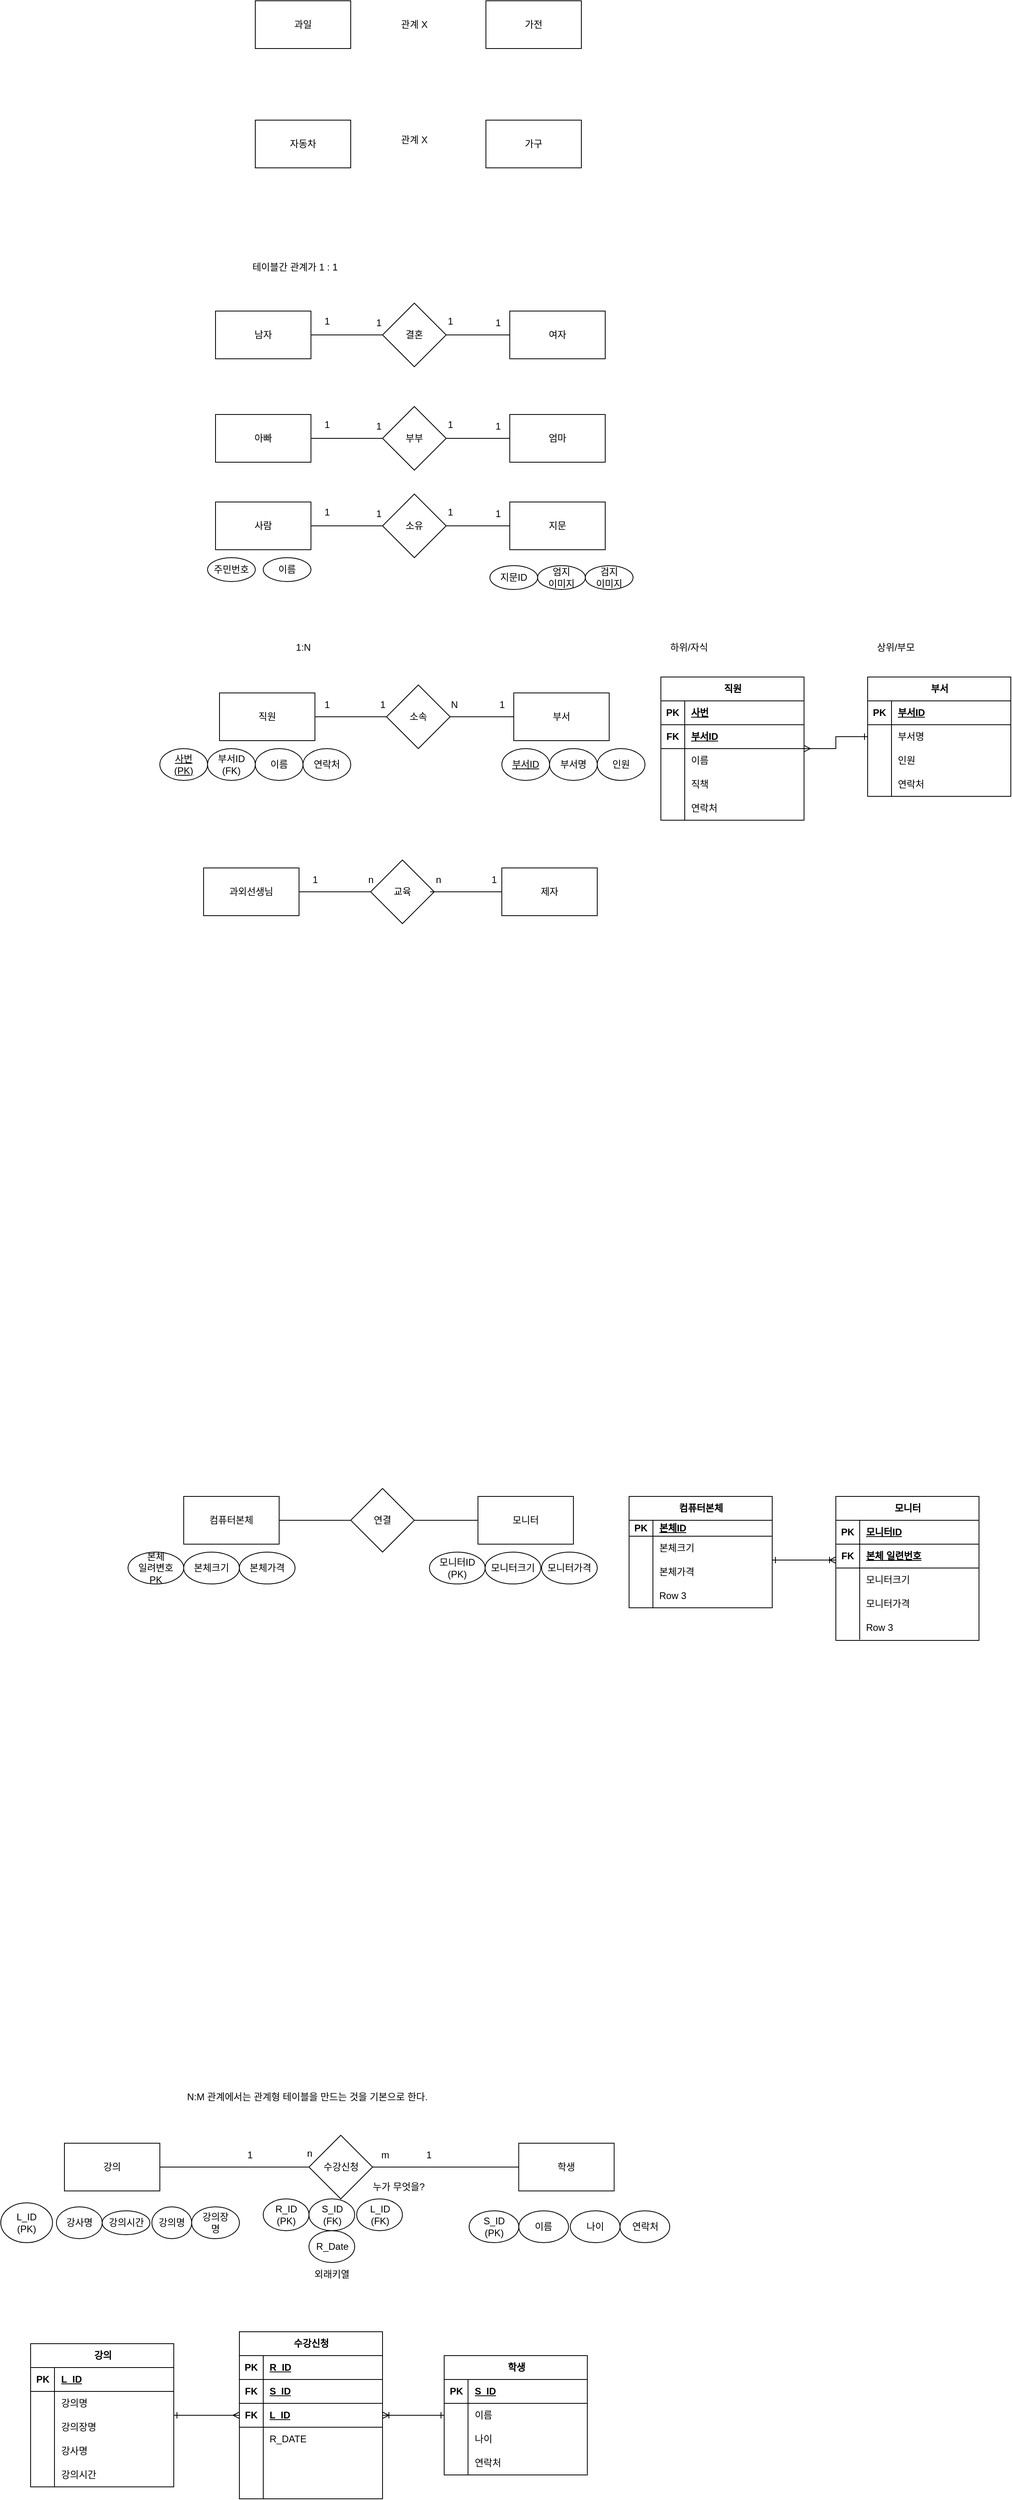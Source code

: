 <mxfile version="23.0.0" type="device">
  <diagram name="페이지-1" id="5rSsUJO_md_BmFvCSHrt">
    <mxGraphModel dx="1982" dy="661" grid="1" gridSize="10" guides="1" tooltips="1" connect="1" arrows="1" fold="1" page="1" pageScale="1" pageWidth="827" pageHeight="1169" math="0" shadow="0">
      <root>
        <mxCell id="0" />
        <mxCell id="1" parent="0" />
        <mxCell id="hZePbDuDjzv67LmMwOUX-1" value="과일" style="rounded=0;whiteSpace=wrap;html=1;" vertex="1" parent="1">
          <mxGeometry x="90" y="160" width="120" height="60" as="geometry" />
        </mxCell>
        <mxCell id="hZePbDuDjzv67LmMwOUX-2" value="가전" style="rounded=0;whiteSpace=wrap;html=1;" vertex="1" parent="1">
          <mxGeometry x="380" y="160" width="120" height="60" as="geometry" />
        </mxCell>
        <mxCell id="hZePbDuDjzv67LmMwOUX-3" value="가구" style="rounded=0;whiteSpace=wrap;html=1;" vertex="1" parent="1">
          <mxGeometry x="380" y="310" width="120" height="60" as="geometry" />
        </mxCell>
        <mxCell id="hZePbDuDjzv67LmMwOUX-4" value="자동차" style="rounded=0;whiteSpace=wrap;html=1;" vertex="1" parent="1">
          <mxGeometry x="90" y="310" width="120" height="60" as="geometry" />
        </mxCell>
        <mxCell id="hZePbDuDjzv67LmMwOUX-5" value="관계 X" style="text;html=1;strokeColor=none;fillColor=none;align=center;verticalAlign=middle;whiteSpace=wrap;rounded=0;" vertex="1" parent="1">
          <mxGeometry x="260" y="175" width="60" height="30" as="geometry" />
        </mxCell>
        <mxCell id="hZePbDuDjzv67LmMwOUX-7" value="관계 X" style="text;html=1;strokeColor=none;fillColor=none;align=center;verticalAlign=middle;whiteSpace=wrap;rounded=0;" vertex="1" parent="1">
          <mxGeometry x="260" y="320" width="60" height="30" as="geometry" />
        </mxCell>
        <mxCell id="hZePbDuDjzv67LmMwOUX-8" value="테이블간 관계가 1 : 1" style="text;html=1;strokeColor=none;fillColor=none;align=center;verticalAlign=middle;whiteSpace=wrap;rounded=0;" vertex="1" parent="1">
          <mxGeometry x="10" y="480" width="260" height="30" as="geometry" />
        </mxCell>
        <mxCell id="hZePbDuDjzv67LmMwOUX-19" style="edgeStyle=orthogonalEdgeStyle;rounded=0;orthogonalLoop=1;jettySize=auto;html=1;entryX=0;entryY=0.5;entryDx=0;entryDy=0;endArrow=none;endFill=0;" edge="1" parent="1" source="hZePbDuDjzv67LmMwOUX-9" target="hZePbDuDjzv67LmMwOUX-15">
          <mxGeometry relative="1" as="geometry" />
        </mxCell>
        <mxCell id="hZePbDuDjzv67LmMwOUX-9" value="강의" style="rounded=0;whiteSpace=wrap;html=1;" vertex="1" parent="1">
          <mxGeometry x="-150" y="2853" width="120" height="60" as="geometry" />
        </mxCell>
        <mxCell id="hZePbDuDjzv67LmMwOUX-10" value="학생" style="rounded=0;whiteSpace=wrap;html=1;" vertex="1" parent="1">
          <mxGeometry x="421.25" y="2853" width="120" height="60" as="geometry" />
        </mxCell>
        <mxCell id="hZePbDuDjzv67LmMwOUX-13" value="제자" style="rounded=0;whiteSpace=wrap;html=1;" vertex="1" parent="1">
          <mxGeometry x="400" y="1250" width="120" height="60" as="geometry" />
        </mxCell>
        <mxCell id="hZePbDuDjzv67LmMwOUX-23" style="edgeStyle=orthogonalEdgeStyle;rounded=0;orthogonalLoop=1;jettySize=auto;html=1;endArrow=none;endFill=0;" edge="1" parent="1" source="hZePbDuDjzv67LmMwOUX-14" target="hZePbDuDjzv67LmMwOUX-16">
          <mxGeometry relative="1" as="geometry" />
        </mxCell>
        <mxCell id="hZePbDuDjzv67LmMwOUX-14" value="과외선생님" style="rounded=0;whiteSpace=wrap;html=1;" vertex="1" parent="1">
          <mxGeometry x="25" y="1250" width="120" height="60" as="geometry" />
        </mxCell>
        <mxCell id="hZePbDuDjzv67LmMwOUX-20" style="edgeStyle=orthogonalEdgeStyle;rounded=0;orthogonalLoop=1;jettySize=auto;html=1;entryX=0;entryY=0.5;entryDx=0;entryDy=0;endArrow=none;endFill=0;" edge="1" parent="1" source="hZePbDuDjzv67LmMwOUX-15" target="hZePbDuDjzv67LmMwOUX-10">
          <mxGeometry relative="1" as="geometry" />
        </mxCell>
        <mxCell id="hZePbDuDjzv67LmMwOUX-15" value="수강신청" style="rhombus;whiteSpace=wrap;html=1;" vertex="1" parent="1">
          <mxGeometry x="157.5" y="2843" width="80" height="80" as="geometry" />
        </mxCell>
        <mxCell id="hZePbDuDjzv67LmMwOUX-16" value="교육" style="rhombus;whiteSpace=wrap;html=1;" vertex="1" parent="1">
          <mxGeometry x="235" y="1240" width="80" height="80" as="geometry" />
        </mxCell>
        <mxCell id="hZePbDuDjzv67LmMwOUX-35" value="부서" style="rounded=0;whiteSpace=wrap;html=1;" vertex="1" parent="1">
          <mxGeometry x="415" y="1030" width="120" height="60" as="geometry" />
        </mxCell>
        <mxCell id="hZePbDuDjzv67LmMwOUX-36" style="edgeStyle=orthogonalEdgeStyle;rounded=0;orthogonalLoop=1;jettySize=auto;html=1;entryX=0;entryY=0.5;entryDx=0;entryDy=0;endArrow=none;endFill=0;" edge="1" parent="1" source="hZePbDuDjzv67LmMwOUX-37" target="hZePbDuDjzv67LmMwOUX-39">
          <mxGeometry relative="1" as="geometry" />
        </mxCell>
        <mxCell id="hZePbDuDjzv67LmMwOUX-37" value="직원" style="rounded=0;whiteSpace=wrap;html=1;" vertex="1" parent="1">
          <mxGeometry x="45" y="1030" width="120" height="60" as="geometry" />
        </mxCell>
        <mxCell id="hZePbDuDjzv67LmMwOUX-38" style="edgeStyle=orthogonalEdgeStyle;rounded=0;orthogonalLoop=1;jettySize=auto;html=1;entryX=0;entryY=0.5;entryDx=0;entryDy=0;endArrow=none;endFill=0;" edge="1" parent="1" source="hZePbDuDjzv67LmMwOUX-39" target="hZePbDuDjzv67LmMwOUX-35">
          <mxGeometry relative="1" as="geometry" />
        </mxCell>
        <mxCell id="hZePbDuDjzv67LmMwOUX-39" value="소속" style="rhombus;whiteSpace=wrap;html=1;" vertex="1" parent="1">
          <mxGeometry x="255" y="1020" width="80" height="80" as="geometry" />
        </mxCell>
        <mxCell id="hZePbDuDjzv67LmMwOUX-40" value="1" style="text;html=1;align=center;verticalAlign=middle;resizable=0;points=[];autosize=1;strokeColor=none;fillColor=none;" vertex="1" parent="1">
          <mxGeometry x="165" y="1030" width="30" height="30" as="geometry" />
        </mxCell>
        <mxCell id="hZePbDuDjzv67LmMwOUX-41" value="1" style="text;html=1;align=center;verticalAlign=middle;resizable=0;points=[];autosize=1;strokeColor=none;fillColor=none;" vertex="1" parent="1">
          <mxGeometry x="235" y="1030" width="30" height="30" as="geometry" />
        </mxCell>
        <mxCell id="hZePbDuDjzv67LmMwOUX-42" value="1" style="text;html=1;align=center;verticalAlign=middle;resizable=0;points=[];autosize=1;strokeColor=none;fillColor=none;" vertex="1" parent="1">
          <mxGeometry x="385" y="1030" width="30" height="30" as="geometry" />
        </mxCell>
        <mxCell id="hZePbDuDjzv67LmMwOUX-43" value="N" style="text;html=1;align=center;verticalAlign=middle;resizable=0;points=[];autosize=1;strokeColor=none;fillColor=none;" vertex="1" parent="1">
          <mxGeometry x="325" y="1030" width="30" height="30" as="geometry" />
        </mxCell>
        <mxCell id="hZePbDuDjzv67LmMwOUX-44" value="1" style="text;html=1;align=center;verticalAlign=middle;resizable=0;points=[];autosize=1;strokeColor=none;fillColor=none;" vertex="1" parent="1">
          <mxGeometry x="150" y="1250" width="30" height="30" as="geometry" />
        </mxCell>
        <mxCell id="hZePbDuDjzv67LmMwOUX-45" value="n" style="text;html=1;align=center;verticalAlign=middle;resizable=0;points=[];autosize=1;strokeColor=none;fillColor=none;" vertex="1" parent="1">
          <mxGeometry x="220" y="1250" width="30" height="30" as="geometry" />
        </mxCell>
        <mxCell id="hZePbDuDjzv67LmMwOUX-46" value="n" style="text;html=1;align=center;verticalAlign=middle;resizable=0;points=[];autosize=1;strokeColor=none;fillColor=none;" vertex="1" parent="1">
          <mxGeometry x="305" y="1250" width="30" height="30" as="geometry" />
        </mxCell>
        <mxCell id="hZePbDuDjzv67LmMwOUX-47" value="1" style="text;html=1;align=center;verticalAlign=middle;resizable=0;points=[];autosize=1;strokeColor=none;fillColor=none;" vertex="1" parent="1">
          <mxGeometry x="375" y="1250" width="30" height="30" as="geometry" />
        </mxCell>
        <mxCell id="hZePbDuDjzv67LmMwOUX-48" style="edgeStyle=orthogonalEdgeStyle;rounded=0;orthogonalLoop=1;jettySize=auto;html=1;entryX=0;entryY=0.5;entryDx=0;entryDy=0;endArrow=none;endFill=0;" edge="1" parent="1" source="hZePbDuDjzv67LmMwOUX-49" target="hZePbDuDjzv67LmMwOUX-52">
          <mxGeometry relative="1" as="geometry" />
        </mxCell>
        <mxCell id="hZePbDuDjzv67LmMwOUX-49" value="남자" style="rounded=0;whiteSpace=wrap;html=1;" vertex="1" parent="1">
          <mxGeometry x="40" y="550" width="120" height="60" as="geometry" />
        </mxCell>
        <mxCell id="hZePbDuDjzv67LmMwOUX-50" value="여자" style="rounded=0;whiteSpace=wrap;html=1;" vertex="1" parent="1">
          <mxGeometry x="410" y="550" width="120" height="60" as="geometry" />
        </mxCell>
        <mxCell id="hZePbDuDjzv67LmMwOUX-51" style="edgeStyle=orthogonalEdgeStyle;rounded=0;orthogonalLoop=1;jettySize=auto;html=1;entryX=0;entryY=0.5;entryDx=0;entryDy=0;endArrow=none;endFill=0;" edge="1" parent="1" source="hZePbDuDjzv67LmMwOUX-52" target="hZePbDuDjzv67LmMwOUX-50">
          <mxGeometry relative="1" as="geometry" />
        </mxCell>
        <mxCell id="hZePbDuDjzv67LmMwOUX-52" value="결혼" style="rhombus;whiteSpace=wrap;html=1;" vertex="1" parent="1">
          <mxGeometry x="250" y="540" width="80" height="80" as="geometry" />
        </mxCell>
        <mxCell id="hZePbDuDjzv67LmMwOUX-53" value="1" style="text;html=1;align=center;verticalAlign=middle;resizable=0;points=[];autosize=1;strokeColor=none;fillColor=none;" vertex="1" parent="1">
          <mxGeometry x="165" y="548" width="30" height="30" as="geometry" />
        </mxCell>
        <mxCell id="hZePbDuDjzv67LmMwOUX-54" value="1" style="text;html=1;align=center;verticalAlign=middle;resizable=0;points=[];autosize=1;strokeColor=none;fillColor=none;" vertex="1" parent="1">
          <mxGeometry x="230" y="550" width="30" height="30" as="geometry" />
        </mxCell>
        <mxCell id="hZePbDuDjzv67LmMwOUX-55" value="1" style="text;html=1;align=center;verticalAlign=middle;resizable=0;points=[];autosize=1;strokeColor=none;fillColor=none;" vertex="1" parent="1">
          <mxGeometry x="320" y="548" width="30" height="30" as="geometry" />
        </mxCell>
        <mxCell id="hZePbDuDjzv67LmMwOUX-56" value="1" style="text;html=1;align=center;verticalAlign=middle;resizable=0;points=[];autosize=1;strokeColor=none;fillColor=none;" vertex="1" parent="1">
          <mxGeometry x="380" y="550" width="30" height="30" as="geometry" />
        </mxCell>
        <mxCell id="hZePbDuDjzv67LmMwOUX-109" style="edgeStyle=orthogonalEdgeStyle;rounded=0;orthogonalLoop=1;jettySize=auto;html=1;entryX=0;entryY=0.5;entryDx=0;entryDy=0;endArrow=none;endFill=0;" edge="1" parent="1" source="hZePbDuDjzv67LmMwOUX-110" target="hZePbDuDjzv67LmMwOUX-113">
          <mxGeometry relative="1" as="geometry" />
        </mxCell>
        <mxCell id="hZePbDuDjzv67LmMwOUX-110" value="아빠" style="rounded=0;whiteSpace=wrap;html=1;" vertex="1" parent="1">
          <mxGeometry x="40" y="680" width="120" height="60" as="geometry" />
        </mxCell>
        <mxCell id="hZePbDuDjzv67LmMwOUX-111" value="엄마" style="rounded=0;whiteSpace=wrap;html=1;" vertex="1" parent="1">
          <mxGeometry x="410" y="680" width="120" height="60" as="geometry" />
        </mxCell>
        <mxCell id="hZePbDuDjzv67LmMwOUX-112" style="edgeStyle=orthogonalEdgeStyle;rounded=0;orthogonalLoop=1;jettySize=auto;html=1;entryX=0;entryY=0.5;entryDx=0;entryDy=0;endArrow=none;endFill=0;" edge="1" parent="1" source="hZePbDuDjzv67LmMwOUX-113" target="hZePbDuDjzv67LmMwOUX-111">
          <mxGeometry relative="1" as="geometry" />
        </mxCell>
        <mxCell id="hZePbDuDjzv67LmMwOUX-113" value="부부" style="rhombus;whiteSpace=wrap;html=1;" vertex="1" parent="1">
          <mxGeometry x="250" y="670" width="80" height="80" as="geometry" />
        </mxCell>
        <mxCell id="hZePbDuDjzv67LmMwOUX-114" value="1" style="text;html=1;align=center;verticalAlign=middle;resizable=0;points=[];autosize=1;strokeColor=none;fillColor=none;" vertex="1" parent="1">
          <mxGeometry x="165" y="678" width="30" height="30" as="geometry" />
        </mxCell>
        <mxCell id="hZePbDuDjzv67LmMwOUX-115" value="1" style="text;html=1;align=center;verticalAlign=middle;resizable=0;points=[];autosize=1;strokeColor=none;fillColor=none;" vertex="1" parent="1">
          <mxGeometry x="230" y="680" width="30" height="30" as="geometry" />
        </mxCell>
        <mxCell id="hZePbDuDjzv67LmMwOUX-116" value="1" style="text;html=1;align=center;verticalAlign=middle;resizable=0;points=[];autosize=1;strokeColor=none;fillColor=none;" vertex="1" parent="1">
          <mxGeometry x="320" y="678" width="30" height="30" as="geometry" />
        </mxCell>
        <mxCell id="hZePbDuDjzv67LmMwOUX-117" value="1" style="text;html=1;align=center;verticalAlign=middle;resizable=0;points=[];autosize=1;strokeColor=none;fillColor=none;" vertex="1" parent="1">
          <mxGeometry x="380" y="680" width="30" height="30" as="geometry" />
        </mxCell>
        <mxCell id="hZePbDuDjzv67LmMwOUX-118" style="edgeStyle=orthogonalEdgeStyle;rounded=0;orthogonalLoop=1;jettySize=auto;html=1;entryX=0;entryY=0.5;entryDx=0;entryDy=0;endArrow=none;endFill=0;" edge="1" parent="1" source="hZePbDuDjzv67LmMwOUX-119" target="hZePbDuDjzv67LmMwOUX-122">
          <mxGeometry relative="1" as="geometry" />
        </mxCell>
        <mxCell id="hZePbDuDjzv67LmMwOUX-119" value="사람" style="rounded=0;whiteSpace=wrap;html=1;" vertex="1" parent="1">
          <mxGeometry x="40" y="790" width="120" height="60" as="geometry" />
        </mxCell>
        <mxCell id="hZePbDuDjzv67LmMwOUX-120" value="지문" style="rounded=0;whiteSpace=wrap;html=1;" vertex="1" parent="1">
          <mxGeometry x="410" y="790" width="120" height="60" as="geometry" />
        </mxCell>
        <mxCell id="hZePbDuDjzv67LmMwOUX-121" style="edgeStyle=orthogonalEdgeStyle;rounded=0;orthogonalLoop=1;jettySize=auto;html=1;entryX=0;entryY=0.5;entryDx=0;entryDy=0;endArrow=none;endFill=0;" edge="1" parent="1" source="hZePbDuDjzv67LmMwOUX-122" target="hZePbDuDjzv67LmMwOUX-120">
          <mxGeometry relative="1" as="geometry" />
        </mxCell>
        <mxCell id="hZePbDuDjzv67LmMwOUX-122" value="소유" style="rhombus;whiteSpace=wrap;html=1;" vertex="1" parent="1">
          <mxGeometry x="250" y="780" width="80" height="80" as="geometry" />
        </mxCell>
        <mxCell id="hZePbDuDjzv67LmMwOUX-123" value="1" style="text;html=1;align=center;verticalAlign=middle;resizable=0;points=[];autosize=1;strokeColor=none;fillColor=none;" vertex="1" parent="1">
          <mxGeometry x="165" y="788" width="30" height="30" as="geometry" />
        </mxCell>
        <mxCell id="hZePbDuDjzv67LmMwOUX-124" value="1" style="text;html=1;align=center;verticalAlign=middle;resizable=0;points=[];autosize=1;strokeColor=none;fillColor=none;" vertex="1" parent="1">
          <mxGeometry x="230" y="790" width="30" height="30" as="geometry" />
        </mxCell>
        <mxCell id="hZePbDuDjzv67LmMwOUX-125" value="1" style="text;html=1;align=center;verticalAlign=middle;resizable=0;points=[];autosize=1;strokeColor=none;fillColor=none;" vertex="1" parent="1">
          <mxGeometry x="320" y="788" width="30" height="30" as="geometry" />
        </mxCell>
        <mxCell id="hZePbDuDjzv67LmMwOUX-126" value="1" style="text;html=1;align=center;verticalAlign=middle;resizable=0;points=[];autosize=1;strokeColor=none;fillColor=none;" vertex="1" parent="1">
          <mxGeometry x="380" y="790" width="30" height="30" as="geometry" />
        </mxCell>
        <mxCell id="hZePbDuDjzv67LmMwOUX-127" value="주민번호" style="ellipse;whiteSpace=wrap;html=1;" vertex="1" parent="1">
          <mxGeometry x="30" y="860" width="60" height="30" as="geometry" />
        </mxCell>
        <mxCell id="hZePbDuDjzv67LmMwOUX-130" value="이름" style="ellipse;whiteSpace=wrap;html=1;" vertex="1" parent="1">
          <mxGeometry x="100" y="860" width="60" height="30" as="geometry" />
        </mxCell>
        <mxCell id="hZePbDuDjzv67LmMwOUX-131" value="지문ID" style="ellipse;whiteSpace=wrap;html=1;" vertex="1" parent="1">
          <mxGeometry x="385" y="870" width="60" height="30" as="geometry" />
        </mxCell>
        <mxCell id="hZePbDuDjzv67LmMwOUX-132" value="엄지&lt;br&gt;이미지" style="ellipse;whiteSpace=wrap;html=1;" vertex="1" parent="1">
          <mxGeometry x="445" y="870" width="60" height="30" as="geometry" />
        </mxCell>
        <mxCell id="hZePbDuDjzv67LmMwOUX-133" value="검지&lt;br&gt;이미지" style="ellipse;whiteSpace=wrap;html=1;" vertex="1" parent="1">
          <mxGeometry x="505" y="870" width="60" height="30" as="geometry" />
        </mxCell>
        <mxCell id="hZePbDuDjzv67LmMwOUX-135" value="1:N" style="text;html=1;align=center;verticalAlign=middle;resizable=0;points=[];autosize=1;strokeColor=none;fillColor=none;" vertex="1" parent="1">
          <mxGeometry x="130" y="958" width="40" height="30" as="geometry" />
        </mxCell>
        <mxCell id="hZePbDuDjzv67LmMwOUX-136" value="&lt;u&gt;사번&lt;br&gt;(PK)&lt;br&gt;&lt;/u&gt;" style="ellipse;whiteSpace=wrap;html=1;" vertex="1" parent="1">
          <mxGeometry x="-30" y="1100" width="60" height="40" as="geometry" />
        </mxCell>
        <mxCell id="hZePbDuDjzv67LmMwOUX-137" value="이름" style="ellipse;whiteSpace=wrap;html=1;" vertex="1" parent="1">
          <mxGeometry x="90" y="1100" width="60" height="40" as="geometry" />
        </mxCell>
        <mxCell id="hZePbDuDjzv67LmMwOUX-138" value="연락처" style="ellipse;whiteSpace=wrap;html=1;" vertex="1" parent="1">
          <mxGeometry x="150" y="1100" width="60" height="40" as="geometry" />
        </mxCell>
        <mxCell id="hZePbDuDjzv67LmMwOUX-140" value="&lt;u&gt;부서ID&lt;/u&gt;" style="ellipse;whiteSpace=wrap;html=1;" vertex="1" parent="1">
          <mxGeometry x="400" y="1100" width="60" height="40" as="geometry" />
        </mxCell>
        <mxCell id="hZePbDuDjzv67LmMwOUX-141" value="인원" style="ellipse;whiteSpace=wrap;html=1;" vertex="1" parent="1">
          <mxGeometry x="520" y="1100" width="60" height="40" as="geometry" />
        </mxCell>
        <mxCell id="hZePbDuDjzv67LmMwOUX-143" value="부서명" style="ellipse;whiteSpace=wrap;html=1;" vertex="1" parent="1">
          <mxGeometry x="460" y="1100" width="60" height="40" as="geometry" />
        </mxCell>
        <mxCell id="hZePbDuDjzv67LmMwOUX-144" value="부서ID&lt;br&gt;(FK)" style="ellipse;whiteSpace=wrap;html=1;" vertex="1" parent="1">
          <mxGeometry x="30" y="1100" width="60" height="40" as="geometry" />
        </mxCell>
        <mxCell id="hZePbDuDjzv67LmMwOUX-197" value="" style="edgeStyle=orthogonalEdgeStyle;rounded=0;orthogonalLoop=1;jettySize=auto;html=1;startArrow=ERmany;startFill=0;endArrow=ERone;endFill=0;" edge="1" parent="1" source="hZePbDuDjzv67LmMwOUX-145" target="hZePbDuDjzv67LmMwOUX-184">
          <mxGeometry relative="1" as="geometry" />
        </mxCell>
        <mxCell id="hZePbDuDjzv67LmMwOUX-145" value="직원" style="shape=table;startSize=30;container=1;collapsible=1;childLayout=tableLayout;fixedRows=1;rowLines=0;fontStyle=1;align=center;resizeLast=1;html=1;" vertex="1" parent="1">
          <mxGeometry x="600" y="1010" width="180" height="180" as="geometry" />
        </mxCell>
        <mxCell id="hZePbDuDjzv67LmMwOUX-146" value="" style="shape=tableRow;horizontal=0;startSize=0;swimlaneHead=0;swimlaneBody=0;fillColor=none;collapsible=0;dropTarget=0;points=[[0,0.5],[1,0.5]];portConstraint=eastwest;top=0;left=0;right=0;bottom=1;" vertex="1" parent="hZePbDuDjzv67LmMwOUX-145">
          <mxGeometry y="30" width="180" height="30" as="geometry" />
        </mxCell>
        <mxCell id="hZePbDuDjzv67LmMwOUX-147" value="PK" style="shape=partialRectangle;connectable=0;fillColor=none;top=0;left=0;bottom=0;right=0;fontStyle=1;overflow=hidden;whiteSpace=wrap;html=1;" vertex="1" parent="hZePbDuDjzv67LmMwOUX-146">
          <mxGeometry width="30" height="30" as="geometry">
            <mxRectangle width="30" height="30" as="alternateBounds" />
          </mxGeometry>
        </mxCell>
        <mxCell id="hZePbDuDjzv67LmMwOUX-148" value="사번" style="shape=partialRectangle;connectable=0;fillColor=none;top=0;left=0;bottom=0;right=0;align=left;spacingLeft=6;fontStyle=5;overflow=hidden;whiteSpace=wrap;html=1;" vertex="1" parent="hZePbDuDjzv67LmMwOUX-146">
          <mxGeometry x="30" width="150" height="30" as="geometry">
            <mxRectangle width="150" height="30" as="alternateBounds" />
          </mxGeometry>
        </mxCell>
        <mxCell id="hZePbDuDjzv67LmMwOUX-200" value="" style="shape=tableRow;horizontal=0;startSize=0;swimlaneHead=0;swimlaneBody=0;fillColor=none;collapsible=0;dropTarget=0;points=[[0,0.5],[1,0.5]];portConstraint=eastwest;top=0;left=0;right=0;bottom=1;" vertex="1" parent="hZePbDuDjzv67LmMwOUX-145">
          <mxGeometry y="60" width="180" height="30" as="geometry" />
        </mxCell>
        <mxCell id="hZePbDuDjzv67LmMwOUX-201" value="FK" style="shape=partialRectangle;connectable=0;fillColor=none;top=0;left=0;bottom=0;right=0;fontStyle=1;overflow=hidden;whiteSpace=wrap;html=1;" vertex="1" parent="hZePbDuDjzv67LmMwOUX-200">
          <mxGeometry width="30" height="30" as="geometry">
            <mxRectangle width="30" height="30" as="alternateBounds" />
          </mxGeometry>
        </mxCell>
        <mxCell id="hZePbDuDjzv67LmMwOUX-202" value="부서ID" style="shape=partialRectangle;connectable=0;fillColor=none;top=0;left=0;bottom=0;right=0;align=left;spacingLeft=6;fontStyle=5;overflow=hidden;whiteSpace=wrap;html=1;" vertex="1" parent="hZePbDuDjzv67LmMwOUX-200">
          <mxGeometry x="30" width="150" height="30" as="geometry">
            <mxRectangle width="150" height="30" as="alternateBounds" />
          </mxGeometry>
        </mxCell>
        <mxCell id="hZePbDuDjzv67LmMwOUX-149" value="" style="shape=tableRow;horizontal=0;startSize=0;swimlaneHead=0;swimlaneBody=0;fillColor=none;collapsible=0;dropTarget=0;points=[[0,0.5],[1,0.5]];portConstraint=eastwest;top=0;left=0;right=0;bottom=0;" vertex="1" parent="hZePbDuDjzv67LmMwOUX-145">
          <mxGeometry y="90" width="180" height="30" as="geometry" />
        </mxCell>
        <mxCell id="hZePbDuDjzv67LmMwOUX-150" value="" style="shape=partialRectangle;connectable=0;fillColor=none;top=0;left=0;bottom=0;right=0;editable=1;overflow=hidden;whiteSpace=wrap;html=1;" vertex="1" parent="hZePbDuDjzv67LmMwOUX-149">
          <mxGeometry width="30" height="30" as="geometry">
            <mxRectangle width="30" height="30" as="alternateBounds" />
          </mxGeometry>
        </mxCell>
        <mxCell id="hZePbDuDjzv67LmMwOUX-151" value="이름&lt;span style=&quot;white-space: pre;&quot;&gt;&#x9;&lt;/span&gt;" style="shape=partialRectangle;connectable=0;fillColor=none;top=0;left=0;bottom=0;right=0;align=left;spacingLeft=6;overflow=hidden;whiteSpace=wrap;html=1;" vertex="1" parent="hZePbDuDjzv67LmMwOUX-149">
          <mxGeometry x="30" width="150" height="30" as="geometry">
            <mxRectangle width="150" height="30" as="alternateBounds" />
          </mxGeometry>
        </mxCell>
        <mxCell id="hZePbDuDjzv67LmMwOUX-158" value="" style="shape=tableRow;horizontal=0;startSize=0;swimlaneHead=0;swimlaneBody=0;fillColor=none;collapsible=0;dropTarget=0;points=[[0,0.5],[1,0.5]];portConstraint=eastwest;top=0;left=0;right=0;bottom=0;" vertex="1" parent="hZePbDuDjzv67LmMwOUX-145">
          <mxGeometry y="120" width="180" height="30" as="geometry" />
        </mxCell>
        <mxCell id="hZePbDuDjzv67LmMwOUX-159" value="" style="shape=partialRectangle;connectable=0;fillColor=none;top=0;left=0;bottom=0;right=0;editable=1;overflow=hidden;whiteSpace=wrap;html=1;" vertex="1" parent="hZePbDuDjzv67LmMwOUX-158">
          <mxGeometry width="30" height="30" as="geometry">
            <mxRectangle width="30" height="30" as="alternateBounds" />
          </mxGeometry>
        </mxCell>
        <mxCell id="hZePbDuDjzv67LmMwOUX-160" value="직책" style="shape=partialRectangle;connectable=0;fillColor=none;top=0;left=0;bottom=0;right=0;align=left;spacingLeft=6;overflow=hidden;whiteSpace=wrap;html=1;" vertex="1" parent="hZePbDuDjzv67LmMwOUX-158">
          <mxGeometry x="30" width="150" height="30" as="geometry">
            <mxRectangle width="150" height="30" as="alternateBounds" />
          </mxGeometry>
        </mxCell>
        <mxCell id="hZePbDuDjzv67LmMwOUX-152" value="" style="shape=tableRow;horizontal=0;startSize=0;swimlaneHead=0;swimlaneBody=0;fillColor=none;collapsible=0;dropTarget=0;points=[[0,0.5],[1,0.5]];portConstraint=eastwest;top=0;left=0;right=0;bottom=0;" vertex="1" parent="hZePbDuDjzv67LmMwOUX-145">
          <mxGeometry y="150" width="180" height="30" as="geometry" />
        </mxCell>
        <mxCell id="hZePbDuDjzv67LmMwOUX-153" value="" style="shape=partialRectangle;connectable=0;fillColor=none;top=0;left=0;bottom=0;right=0;editable=1;overflow=hidden;whiteSpace=wrap;html=1;" vertex="1" parent="hZePbDuDjzv67LmMwOUX-152">
          <mxGeometry width="30" height="30" as="geometry">
            <mxRectangle width="30" height="30" as="alternateBounds" />
          </mxGeometry>
        </mxCell>
        <mxCell id="hZePbDuDjzv67LmMwOUX-154" value="연락처" style="shape=partialRectangle;connectable=0;fillColor=none;top=0;left=0;bottom=0;right=0;align=left;spacingLeft=6;overflow=hidden;whiteSpace=wrap;html=1;" vertex="1" parent="hZePbDuDjzv67LmMwOUX-152">
          <mxGeometry x="30" width="150" height="30" as="geometry">
            <mxRectangle width="150" height="30" as="alternateBounds" />
          </mxGeometry>
        </mxCell>
        <mxCell id="hZePbDuDjzv67LmMwOUX-184" value="부서" style="shape=table;startSize=30;container=1;collapsible=1;childLayout=tableLayout;fixedRows=1;rowLines=0;fontStyle=1;align=center;resizeLast=1;html=1;" vertex="1" parent="1">
          <mxGeometry x="860" y="1010" width="180" height="150" as="geometry" />
        </mxCell>
        <mxCell id="hZePbDuDjzv67LmMwOUX-185" value="" style="shape=tableRow;horizontal=0;startSize=0;swimlaneHead=0;swimlaneBody=0;fillColor=none;collapsible=0;dropTarget=0;points=[[0,0.5],[1,0.5]];portConstraint=eastwest;top=0;left=0;right=0;bottom=1;" vertex="1" parent="hZePbDuDjzv67LmMwOUX-184">
          <mxGeometry y="30" width="180" height="30" as="geometry" />
        </mxCell>
        <mxCell id="hZePbDuDjzv67LmMwOUX-186" value="PK" style="shape=partialRectangle;connectable=0;fillColor=none;top=0;left=0;bottom=0;right=0;fontStyle=1;overflow=hidden;whiteSpace=wrap;html=1;" vertex="1" parent="hZePbDuDjzv67LmMwOUX-185">
          <mxGeometry width="30" height="30" as="geometry">
            <mxRectangle width="30" height="30" as="alternateBounds" />
          </mxGeometry>
        </mxCell>
        <mxCell id="hZePbDuDjzv67LmMwOUX-187" value="부서ID" style="shape=partialRectangle;connectable=0;fillColor=none;top=0;left=0;bottom=0;right=0;align=left;spacingLeft=6;fontStyle=5;overflow=hidden;whiteSpace=wrap;html=1;" vertex="1" parent="hZePbDuDjzv67LmMwOUX-185">
          <mxGeometry x="30" width="150" height="30" as="geometry">
            <mxRectangle width="150" height="30" as="alternateBounds" />
          </mxGeometry>
        </mxCell>
        <mxCell id="hZePbDuDjzv67LmMwOUX-188" value="" style="shape=tableRow;horizontal=0;startSize=0;swimlaneHead=0;swimlaneBody=0;fillColor=none;collapsible=0;dropTarget=0;points=[[0,0.5],[1,0.5]];portConstraint=eastwest;top=0;left=0;right=0;bottom=0;" vertex="1" parent="hZePbDuDjzv67LmMwOUX-184">
          <mxGeometry y="60" width="180" height="30" as="geometry" />
        </mxCell>
        <mxCell id="hZePbDuDjzv67LmMwOUX-189" value="" style="shape=partialRectangle;connectable=0;fillColor=none;top=0;left=0;bottom=0;right=0;editable=1;overflow=hidden;whiteSpace=wrap;html=1;" vertex="1" parent="hZePbDuDjzv67LmMwOUX-188">
          <mxGeometry width="30" height="30" as="geometry">
            <mxRectangle width="30" height="30" as="alternateBounds" />
          </mxGeometry>
        </mxCell>
        <mxCell id="hZePbDuDjzv67LmMwOUX-190" value="부서명&lt;span style=&quot;white-space: pre;&quot;&gt;&#x9;&lt;/span&gt;" style="shape=partialRectangle;connectable=0;fillColor=none;top=0;left=0;bottom=0;right=0;align=left;spacingLeft=6;overflow=hidden;whiteSpace=wrap;html=1;" vertex="1" parent="hZePbDuDjzv67LmMwOUX-188">
          <mxGeometry x="30" width="150" height="30" as="geometry">
            <mxRectangle width="150" height="30" as="alternateBounds" />
          </mxGeometry>
        </mxCell>
        <mxCell id="hZePbDuDjzv67LmMwOUX-191" value="" style="shape=tableRow;horizontal=0;startSize=0;swimlaneHead=0;swimlaneBody=0;fillColor=none;collapsible=0;dropTarget=0;points=[[0,0.5],[1,0.5]];portConstraint=eastwest;top=0;left=0;right=0;bottom=0;" vertex="1" parent="hZePbDuDjzv67LmMwOUX-184">
          <mxGeometry y="90" width="180" height="30" as="geometry" />
        </mxCell>
        <mxCell id="hZePbDuDjzv67LmMwOUX-192" value="" style="shape=partialRectangle;connectable=0;fillColor=none;top=0;left=0;bottom=0;right=0;editable=1;overflow=hidden;whiteSpace=wrap;html=1;" vertex="1" parent="hZePbDuDjzv67LmMwOUX-191">
          <mxGeometry width="30" height="30" as="geometry">
            <mxRectangle width="30" height="30" as="alternateBounds" />
          </mxGeometry>
        </mxCell>
        <mxCell id="hZePbDuDjzv67LmMwOUX-193" value="인원" style="shape=partialRectangle;connectable=0;fillColor=none;top=0;left=0;bottom=0;right=0;align=left;spacingLeft=6;overflow=hidden;whiteSpace=wrap;html=1;" vertex="1" parent="hZePbDuDjzv67LmMwOUX-191">
          <mxGeometry x="30" width="150" height="30" as="geometry">
            <mxRectangle width="150" height="30" as="alternateBounds" />
          </mxGeometry>
        </mxCell>
        <mxCell id="hZePbDuDjzv67LmMwOUX-194" value="" style="shape=tableRow;horizontal=0;startSize=0;swimlaneHead=0;swimlaneBody=0;fillColor=none;collapsible=0;dropTarget=0;points=[[0,0.5],[1,0.5]];portConstraint=eastwest;top=0;left=0;right=0;bottom=0;" vertex="1" parent="hZePbDuDjzv67LmMwOUX-184">
          <mxGeometry y="120" width="180" height="30" as="geometry" />
        </mxCell>
        <mxCell id="hZePbDuDjzv67LmMwOUX-195" value="" style="shape=partialRectangle;connectable=0;fillColor=none;top=0;left=0;bottom=0;right=0;editable=1;overflow=hidden;whiteSpace=wrap;html=1;" vertex="1" parent="hZePbDuDjzv67LmMwOUX-194">
          <mxGeometry width="30" height="30" as="geometry">
            <mxRectangle width="30" height="30" as="alternateBounds" />
          </mxGeometry>
        </mxCell>
        <mxCell id="hZePbDuDjzv67LmMwOUX-196" value="연락처" style="shape=partialRectangle;connectable=0;fillColor=none;top=0;left=0;bottom=0;right=0;align=left;spacingLeft=6;overflow=hidden;whiteSpace=wrap;html=1;" vertex="1" parent="hZePbDuDjzv67LmMwOUX-194">
          <mxGeometry x="30" width="150" height="30" as="geometry">
            <mxRectangle width="150" height="30" as="alternateBounds" />
          </mxGeometry>
        </mxCell>
        <mxCell id="hZePbDuDjzv67LmMwOUX-198" value="상위/부모" style="text;html=1;align=center;verticalAlign=middle;resizable=0;points=[];autosize=1;strokeColor=none;fillColor=none;" vertex="1" parent="1">
          <mxGeometry x="860" y="958" width="70" height="30" as="geometry" />
        </mxCell>
        <mxCell id="hZePbDuDjzv67LmMwOUX-199" value="하위/자식" style="text;html=1;align=center;verticalAlign=middle;resizable=0;points=[];autosize=1;strokeColor=none;fillColor=none;" vertex="1" parent="1">
          <mxGeometry x="600" y="958" width="70" height="30" as="geometry" />
        </mxCell>
        <mxCell id="hZePbDuDjzv67LmMwOUX-205" value="모니터" style="rounded=0;whiteSpace=wrap;html=1;" vertex="1" parent="1">
          <mxGeometry x="370" y="2040" width="120" height="60" as="geometry" />
        </mxCell>
        <mxCell id="hZePbDuDjzv67LmMwOUX-206" style="edgeStyle=orthogonalEdgeStyle;rounded=0;orthogonalLoop=1;jettySize=auto;html=1;endArrow=none;endFill=0;" edge="1" parent="1" source="hZePbDuDjzv67LmMwOUX-207" target="hZePbDuDjzv67LmMwOUX-209">
          <mxGeometry relative="1" as="geometry" />
        </mxCell>
        <mxCell id="hZePbDuDjzv67LmMwOUX-207" value="컴퓨터본체" style="rounded=0;whiteSpace=wrap;html=1;" vertex="1" parent="1">
          <mxGeometry y="2040" width="120" height="60" as="geometry" />
        </mxCell>
        <mxCell id="hZePbDuDjzv67LmMwOUX-220" style="edgeStyle=orthogonalEdgeStyle;rounded=0;orthogonalLoop=1;jettySize=auto;html=1;entryX=0;entryY=0.5;entryDx=0;entryDy=0;endArrow=none;endFill=0;" edge="1" parent="1" source="hZePbDuDjzv67LmMwOUX-209" target="hZePbDuDjzv67LmMwOUX-205">
          <mxGeometry relative="1" as="geometry" />
        </mxCell>
        <mxCell id="hZePbDuDjzv67LmMwOUX-209" value="연결" style="rhombus;whiteSpace=wrap;html=1;" vertex="1" parent="1">
          <mxGeometry x="210" y="2030" width="80" height="80" as="geometry" />
        </mxCell>
        <mxCell id="hZePbDuDjzv67LmMwOUX-214" value="본체&lt;br&gt;일려변호&lt;br&gt;PK" style="ellipse;whiteSpace=wrap;html=1;" vertex="1" parent="1">
          <mxGeometry x="-70" y="2110" width="70" height="40" as="geometry" />
        </mxCell>
        <mxCell id="hZePbDuDjzv67LmMwOUX-215" value="본체크기" style="ellipse;whiteSpace=wrap;html=1;" vertex="1" parent="1">
          <mxGeometry y="2110" width="70" height="40" as="geometry" />
        </mxCell>
        <mxCell id="hZePbDuDjzv67LmMwOUX-216" value="본체가격" style="ellipse;whiteSpace=wrap;html=1;" vertex="1" parent="1">
          <mxGeometry x="70" y="2110" width="70" height="40" as="geometry" />
        </mxCell>
        <mxCell id="hZePbDuDjzv67LmMwOUX-217" value="모니터크기" style="ellipse;whiteSpace=wrap;html=1;" vertex="1" parent="1">
          <mxGeometry x="379" y="2110" width="70" height="40" as="geometry" />
        </mxCell>
        <mxCell id="hZePbDuDjzv67LmMwOUX-218" value="모니터ID&lt;br&gt;(PK)" style="ellipse;whiteSpace=wrap;html=1;" vertex="1" parent="1">
          <mxGeometry x="309" y="2110" width="70" height="40" as="geometry" />
        </mxCell>
        <mxCell id="hZePbDuDjzv67LmMwOUX-219" value="모니터가격" style="ellipse;whiteSpace=wrap;html=1;" vertex="1" parent="1">
          <mxGeometry x="450" y="2110" width="70" height="40" as="geometry" />
        </mxCell>
        <mxCell id="hZePbDuDjzv67LmMwOUX-221" value="컴퓨터본체" style="shape=table;startSize=30;container=1;collapsible=1;childLayout=tableLayout;fixedRows=1;rowLines=0;fontStyle=1;align=center;resizeLast=1;html=1;" vertex="1" parent="1">
          <mxGeometry x="560" y="2040" width="180" height="140" as="geometry" />
        </mxCell>
        <mxCell id="hZePbDuDjzv67LmMwOUX-222" value="" style="shape=tableRow;horizontal=0;startSize=0;swimlaneHead=0;swimlaneBody=0;fillColor=none;collapsible=0;dropTarget=0;points=[[0,0.5],[1,0.5]];portConstraint=eastwest;top=0;left=0;right=0;bottom=1;" vertex="1" parent="hZePbDuDjzv67LmMwOUX-221">
          <mxGeometry y="30" width="180" height="20" as="geometry" />
        </mxCell>
        <mxCell id="hZePbDuDjzv67LmMwOUX-223" value="PK" style="shape=partialRectangle;connectable=0;fillColor=none;top=0;left=0;bottom=0;right=0;fontStyle=1;overflow=hidden;whiteSpace=wrap;html=1;" vertex="1" parent="hZePbDuDjzv67LmMwOUX-222">
          <mxGeometry width="30" height="20" as="geometry">
            <mxRectangle width="30" height="20" as="alternateBounds" />
          </mxGeometry>
        </mxCell>
        <mxCell id="hZePbDuDjzv67LmMwOUX-224" value="본체ID" style="shape=partialRectangle;connectable=0;fillColor=none;top=0;left=0;bottom=0;right=0;align=left;spacingLeft=6;fontStyle=5;overflow=hidden;whiteSpace=wrap;html=1;" vertex="1" parent="hZePbDuDjzv67LmMwOUX-222">
          <mxGeometry x="30" width="150" height="20" as="geometry">
            <mxRectangle width="150" height="20" as="alternateBounds" />
          </mxGeometry>
        </mxCell>
        <mxCell id="hZePbDuDjzv67LmMwOUX-225" value="" style="shape=tableRow;horizontal=0;startSize=0;swimlaneHead=0;swimlaneBody=0;fillColor=none;collapsible=0;dropTarget=0;points=[[0,0.5],[1,0.5]];portConstraint=eastwest;top=0;left=0;right=0;bottom=0;" vertex="1" parent="hZePbDuDjzv67LmMwOUX-221">
          <mxGeometry y="50" width="180" height="30" as="geometry" />
        </mxCell>
        <mxCell id="hZePbDuDjzv67LmMwOUX-226" value="" style="shape=partialRectangle;connectable=0;fillColor=none;top=0;left=0;bottom=0;right=0;editable=1;overflow=hidden;whiteSpace=wrap;html=1;" vertex="1" parent="hZePbDuDjzv67LmMwOUX-225">
          <mxGeometry width="30" height="30" as="geometry">
            <mxRectangle width="30" height="30" as="alternateBounds" />
          </mxGeometry>
        </mxCell>
        <mxCell id="hZePbDuDjzv67LmMwOUX-227" value="본체크기" style="shape=partialRectangle;connectable=0;fillColor=none;top=0;left=0;bottom=0;right=0;align=left;spacingLeft=6;overflow=hidden;whiteSpace=wrap;html=1;" vertex="1" parent="hZePbDuDjzv67LmMwOUX-225">
          <mxGeometry x="30" width="150" height="30" as="geometry">
            <mxRectangle width="150" height="30" as="alternateBounds" />
          </mxGeometry>
        </mxCell>
        <mxCell id="hZePbDuDjzv67LmMwOUX-228" value="" style="shape=tableRow;horizontal=0;startSize=0;swimlaneHead=0;swimlaneBody=0;fillColor=none;collapsible=0;dropTarget=0;points=[[0,0.5],[1,0.5]];portConstraint=eastwest;top=0;left=0;right=0;bottom=0;" vertex="1" parent="hZePbDuDjzv67LmMwOUX-221">
          <mxGeometry y="80" width="180" height="30" as="geometry" />
        </mxCell>
        <mxCell id="hZePbDuDjzv67LmMwOUX-229" value="" style="shape=partialRectangle;connectable=0;fillColor=none;top=0;left=0;bottom=0;right=0;editable=1;overflow=hidden;whiteSpace=wrap;html=1;" vertex="1" parent="hZePbDuDjzv67LmMwOUX-228">
          <mxGeometry width="30" height="30" as="geometry">
            <mxRectangle width="30" height="30" as="alternateBounds" />
          </mxGeometry>
        </mxCell>
        <mxCell id="hZePbDuDjzv67LmMwOUX-230" value="본체가격" style="shape=partialRectangle;connectable=0;fillColor=none;top=0;left=0;bottom=0;right=0;align=left;spacingLeft=6;overflow=hidden;whiteSpace=wrap;html=1;" vertex="1" parent="hZePbDuDjzv67LmMwOUX-228">
          <mxGeometry x="30" width="150" height="30" as="geometry">
            <mxRectangle width="150" height="30" as="alternateBounds" />
          </mxGeometry>
        </mxCell>
        <mxCell id="hZePbDuDjzv67LmMwOUX-231" value="" style="shape=tableRow;horizontal=0;startSize=0;swimlaneHead=0;swimlaneBody=0;fillColor=none;collapsible=0;dropTarget=0;points=[[0,0.5],[1,0.5]];portConstraint=eastwest;top=0;left=0;right=0;bottom=0;" vertex="1" parent="hZePbDuDjzv67LmMwOUX-221">
          <mxGeometry y="110" width="180" height="30" as="geometry" />
        </mxCell>
        <mxCell id="hZePbDuDjzv67LmMwOUX-232" value="" style="shape=partialRectangle;connectable=0;fillColor=none;top=0;left=0;bottom=0;right=0;editable=1;overflow=hidden;whiteSpace=wrap;html=1;" vertex="1" parent="hZePbDuDjzv67LmMwOUX-231">
          <mxGeometry width="30" height="30" as="geometry">
            <mxRectangle width="30" height="30" as="alternateBounds" />
          </mxGeometry>
        </mxCell>
        <mxCell id="hZePbDuDjzv67LmMwOUX-233" value="Row 3" style="shape=partialRectangle;connectable=0;fillColor=none;top=0;left=0;bottom=0;right=0;align=left;spacingLeft=6;overflow=hidden;whiteSpace=wrap;html=1;" vertex="1" parent="hZePbDuDjzv67LmMwOUX-231">
          <mxGeometry x="30" width="150" height="30" as="geometry">
            <mxRectangle width="150" height="30" as="alternateBounds" />
          </mxGeometry>
        </mxCell>
        <mxCell id="hZePbDuDjzv67LmMwOUX-234" value="모니터" style="shape=table;startSize=30;container=1;collapsible=1;childLayout=tableLayout;fixedRows=1;rowLines=0;fontStyle=1;align=center;resizeLast=1;html=1;" vertex="1" parent="1">
          <mxGeometry x="820" y="2040" width="180" height="181" as="geometry" />
        </mxCell>
        <mxCell id="hZePbDuDjzv67LmMwOUX-235" value="" style="shape=tableRow;horizontal=0;startSize=0;swimlaneHead=0;swimlaneBody=0;fillColor=none;collapsible=0;dropTarget=0;points=[[0,0.5],[1,0.5]];portConstraint=eastwest;top=0;left=0;right=0;bottom=1;" vertex="1" parent="hZePbDuDjzv67LmMwOUX-234">
          <mxGeometry y="30" width="180" height="30" as="geometry" />
        </mxCell>
        <mxCell id="hZePbDuDjzv67LmMwOUX-236" value="PK" style="shape=partialRectangle;connectable=0;fillColor=none;top=0;left=0;bottom=0;right=0;fontStyle=1;overflow=hidden;whiteSpace=wrap;html=1;" vertex="1" parent="hZePbDuDjzv67LmMwOUX-235">
          <mxGeometry width="30" height="30" as="geometry">
            <mxRectangle width="30" height="30" as="alternateBounds" />
          </mxGeometry>
        </mxCell>
        <mxCell id="hZePbDuDjzv67LmMwOUX-237" value="모니터ID" style="shape=partialRectangle;connectable=0;fillColor=none;top=0;left=0;bottom=0;right=0;align=left;spacingLeft=6;fontStyle=5;overflow=hidden;whiteSpace=wrap;html=1;" vertex="1" parent="hZePbDuDjzv67LmMwOUX-235">
          <mxGeometry x="30" width="150" height="30" as="geometry">
            <mxRectangle width="150" height="30" as="alternateBounds" />
          </mxGeometry>
        </mxCell>
        <mxCell id="hZePbDuDjzv67LmMwOUX-272" value="" style="shape=tableRow;horizontal=0;startSize=0;swimlaneHead=0;swimlaneBody=0;fillColor=none;collapsible=0;dropTarget=0;points=[[0,0.5],[1,0.5]];portConstraint=eastwest;top=0;left=0;right=0;bottom=1;" vertex="1" parent="hZePbDuDjzv67LmMwOUX-234">
          <mxGeometry y="60" width="180" height="30" as="geometry" />
        </mxCell>
        <mxCell id="hZePbDuDjzv67LmMwOUX-273" value="FK" style="shape=partialRectangle;connectable=0;fillColor=none;top=0;left=0;bottom=0;right=0;fontStyle=1;overflow=hidden;whiteSpace=wrap;html=1;" vertex="1" parent="hZePbDuDjzv67LmMwOUX-272">
          <mxGeometry width="30" height="30" as="geometry">
            <mxRectangle width="30" height="30" as="alternateBounds" />
          </mxGeometry>
        </mxCell>
        <mxCell id="hZePbDuDjzv67LmMwOUX-274" value="본체 일련번호" style="shape=partialRectangle;connectable=0;fillColor=none;top=0;left=0;bottom=0;right=0;align=left;spacingLeft=6;fontStyle=5;overflow=hidden;whiteSpace=wrap;html=1;" vertex="1" parent="hZePbDuDjzv67LmMwOUX-272">
          <mxGeometry x="30" width="150" height="30" as="geometry">
            <mxRectangle width="150" height="30" as="alternateBounds" />
          </mxGeometry>
        </mxCell>
        <mxCell id="hZePbDuDjzv67LmMwOUX-238" value="" style="shape=tableRow;horizontal=0;startSize=0;swimlaneHead=0;swimlaneBody=0;fillColor=none;collapsible=0;dropTarget=0;points=[[0,0.5],[1,0.5]];portConstraint=eastwest;top=0;left=0;right=0;bottom=0;" vertex="1" parent="hZePbDuDjzv67LmMwOUX-234">
          <mxGeometry y="90" width="180" height="30" as="geometry" />
        </mxCell>
        <mxCell id="hZePbDuDjzv67LmMwOUX-239" value="" style="shape=partialRectangle;connectable=0;fillColor=none;top=0;left=0;bottom=0;right=0;editable=1;overflow=hidden;whiteSpace=wrap;html=1;" vertex="1" parent="hZePbDuDjzv67LmMwOUX-238">
          <mxGeometry width="30" height="30" as="geometry">
            <mxRectangle width="30" height="30" as="alternateBounds" />
          </mxGeometry>
        </mxCell>
        <mxCell id="hZePbDuDjzv67LmMwOUX-240" value="모니터크기" style="shape=partialRectangle;connectable=0;fillColor=none;top=0;left=0;bottom=0;right=0;align=left;spacingLeft=6;overflow=hidden;whiteSpace=wrap;html=1;" vertex="1" parent="hZePbDuDjzv67LmMwOUX-238">
          <mxGeometry x="30" width="150" height="30" as="geometry">
            <mxRectangle width="150" height="30" as="alternateBounds" />
          </mxGeometry>
        </mxCell>
        <mxCell id="hZePbDuDjzv67LmMwOUX-241" value="" style="shape=tableRow;horizontal=0;startSize=0;swimlaneHead=0;swimlaneBody=0;fillColor=none;collapsible=0;dropTarget=0;points=[[0,0.5],[1,0.5]];portConstraint=eastwest;top=0;left=0;right=0;bottom=0;" vertex="1" parent="hZePbDuDjzv67LmMwOUX-234">
          <mxGeometry y="120" width="180" height="30" as="geometry" />
        </mxCell>
        <mxCell id="hZePbDuDjzv67LmMwOUX-242" value="" style="shape=partialRectangle;connectable=0;fillColor=none;top=0;left=0;bottom=0;right=0;editable=1;overflow=hidden;whiteSpace=wrap;html=1;" vertex="1" parent="hZePbDuDjzv67LmMwOUX-241">
          <mxGeometry width="30" height="30" as="geometry">
            <mxRectangle width="30" height="30" as="alternateBounds" />
          </mxGeometry>
        </mxCell>
        <mxCell id="hZePbDuDjzv67LmMwOUX-243" value="모니터가격" style="shape=partialRectangle;connectable=0;fillColor=none;top=0;left=0;bottom=0;right=0;align=left;spacingLeft=6;overflow=hidden;whiteSpace=wrap;html=1;" vertex="1" parent="hZePbDuDjzv67LmMwOUX-241">
          <mxGeometry x="30" width="150" height="30" as="geometry">
            <mxRectangle width="150" height="30" as="alternateBounds" />
          </mxGeometry>
        </mxCell>
        <mxCell id="hZePbDuDjzv67LmMwOUX-244" value="" style="shape=tableRow;horizontal=0;startSize=0;swimlaneHead=0;swimlaneBody=0;fillColor=none;collapsible=0;dropTarget=0;points=[[0,0.5],[1,0.5]];portConstraint=eastwest;top=0;left=0;right=0;bottom=0;" vertex="1" parent="hZePbDuDjzv67LmMwOUX-234">
          <mxGeometry y="150" width="180" height="30" as="geometry" />
        </mxCell>
        <mxCell id="hZePbDuDjzv67LmMwOUX-245" value="" style="shape=partialRectangle;connectable=0;fillColor=none;top=0;left=0;bottom=0;right=0;editable=1;overflow=hidden;whiteSpace=wrap;html=1;" vertex="1" parent="hZePbDuDjzv67LmMwOUX-244">
          <mxGeometry width="30" height="30" as="geometry">
            <mxRectangle width="30" height="30" as="alternateBounds" />
          </mxGeometry>
        </mxCell>
        <mxCell id="hZePbDuDjzv67LmMwOUX-246" value="Row 3" style="shape=partialRectangle;connectable=0;fillColor=none;top=0;left=0;bottom=0;right=0;align=left;spacingLeft=6;overflow=hidden;whiteSpace=wrap;html=1;" vertex="1" parent="hZePbDuDjzv67LmMwOUX-244">
          <mxGeometry x="30" width="150" height="30" as="geometry">
            <mxRectangle width="150" height="30" as="alternateBounds" />
          </mxGeometry>
        </mxCell>
        <mxCell id="hZePbDuDjzv67LmMwOUX-252" style="edgeStyle=orthogonalEdgeStyle;rounded=0;orthogonalLoop=1;jettySize=auto;html=1;endArrow=none;endFill=0;" edge="1" parent="1">
          <mxGeometry relative="1" as="geometry">
            <mxPoint x="310" y="1280" as="sourcePoint" />
            <mxPoint x="400" y="1280" as="targetPoint" />
          </mxGeometry>
        </mxCell>
        <mxCell id="hZePbDuDjzv67LmMwOUX-275" style="edgeStyle=orthogonalEdgeStyle;rounded=0;orthogonalLoop=1;jettySize=auto;html=1;entryX=0;entryY=0.5;entryDx=0;entryDy=0;endArrow=ERoneToMany;endFill=0;startArrow=ERone;startFill=0;" edge="1" parent="1">
          <mxGeometry relative="1" as="geometry">
            <mxPoint x="740" y="2120" as="sourcePoint" />
            <mxPoint x="820" y="2120" as="targetPoint" />
          </mxGeometry>
        </mxCell>
        <mxCell id="hZePbDuDjzv67LmMwOUX-276" value="N:M 관계에서는 관계형 테이블을 만드는 것을 기본으로 한다." style="text;html=1;align=center;verticalAlign=middle;resizable=0;points=[];autosize=1;strokeColor=none;fillColor=none;" vertex="1" parent="1">
          <mxGeometry x="-20" y="2780" width="350" height="30" as="geometry" />
        </mxCell>
        <mxCell id="hZePbDuDjzv67LmMwOUX-278" value="L_ID&lt;br&gt;(PK)" style="ellipse;whiteSpace=wrap;html=1;" vertex="1" parent="1">
          <mxGeometry x="-230" y="2928" width="65" height="50" as="geometry" />
        </mxCell>
        <mxCell id="hZePbDuDjzv67LmMwOUX-320" value="강의명" style="ellipse;whiteSpace=wrap;html=1;" vertex="1" parent="1">
          <mxGeometry x="-40" y="2933" width="50" height="40" as="geometry" />
        </mxCell>
        <mxCell id="hZePbDuDjzv67LmMwOUX-321" value="강의장&lt;br&gt;명" style="ellipse;whiteSpace=wrap;html=1;" vertex="1" parent="1">
          <mxGeometry x="10" y="2933" width="60" height="40" as="geometry" />
        </mxCell>
        <mxCell id="hZePbDuDjzv67LmMwOUX-322" value="강사명" style="ellipse;whiteSpace=wrap;html=1;" vertex="1" parent="1">
          <mxGeometry x="-160" y="2933" width="57.5" height="40" as="geometry" />
        </mxCell>
        <mxCell id="hZePbDuDjzv67LmMwOUX-323" value="강의시간" style="ellipse;whiteSpace=wrap;html=1;" vertex="1" parent="1">
          <mxGeometry x="-102.5" y="2938" width="60" height="30" as="geometry" />
        </mxCell>
        <mxCell id="hZePbDuDjzv67LmMwOUX-324" value="1" style="text;html=1;align=center;verticalAlign=middle;resizable=0;points=[];autosize=1;strokeColor=none;fillColor=none;" vertex="1" parent="1">
          <mxGeometry x="67.5" y="2853" width="30" height="30" as="geometry" />
        </mxCell>
        <mxCell id="hZePbDuDjzv67LmMwOUX-325" value="n" style="text;html=1;align=center;verticalAlign=middle;resizable=0;points=[];autosize=1;strokeColor=none;fillColor=none;" vertex="1" parent="1">
          <mxGeometry x="142.5" y="2851" width="30" height="30" as="geometry" />
        </mxCell>
        <mxCell id="hZePbDuDjzv67LmMwOUX-326" value="m" style="text;html=1;align=center;verticalAlign=middle;resizable=0;points=[];autosize=1;strokeColor=none;fillColor=none;" vertex="1" parent="1">
          <mxGeometry x="237.5" y="2853" width="30" height="30" as="geometry" />
        </mxCell>
        <mxCell id="hZePbDuDjzv67LmMwOUX-327" value="1" style="text;html=1;align=center;verticalAlign=middle;resizable=0;points=[];autosize=1;strokeColor=none;fillColor=none;" vertex="1" parent="1">
          <mxGeometry x="292.5" y="2853" width="30" height="30" as="geometry" />
        </mxCell>
        <mxCell id="hZePbDuDjzv67LmMwOUX-328" value="S_ID&lt;br&gt;(PK)" style="ellipse;whiteSpace=wrap;html=1;" vertex="1" parent="1">
          <mxGeometry x="358.87" y="2938" width="62.5" height="40" as="geometry" />
        </mxCell>
        <mxCell id="hZePbDuDjzv67LmMwOUX-333" value="연락처" style="ellipse;whiteSpace=wrap;html=1;" vertex="1" parent="1">
          <mxGeometry x="548.62" y="2938" width="62.5" height="40" as="geometry" />
        </mxCell>
        <mxCell id="hZePbDuDjzv67LmMwOUX-334" value="이름" style="ellipse;whiteSpace=wrap;html=1;" vertex="1" parent="1">
          <mxGeometry x="421.37" y="2938" width="62.5" height="40" as="geometry" />
        </mxCell>
        <mxCell id="hZePbDuDjzv67LmMwOUX-335" value="나이" style="ellipse;whiteSpace=wrap;html=1;" vertex="1" parent="1">
          <mxGeometry x="486.12" y="2938" width="62.5" height="40" as="geometry" />
        </mxCell>
        <mxCell id="hZePbDuDjzv67LmMwOUX-337" value="S_ID&lt;br&gt;(FK)" style="ellipse;whiteSpace=wrap;html=1;" vertex="1" parent="1">
          <mxGeometry x="157.5" y="2923" width="57.5" height="40" as="geometry" />
        </mxCell>
        <mxCell id="hZePbDuDjzv67LmMwOUX-338" value="L_ID&lt;br&gt;(FK)" style="ellipse;whiteSpace=wrap;html=1;" vertex="1" parent="1">
          <mxGeometry x="217.5" y="2923" width="57.5" height="40" as="geometry" />
        </mxCell>
        <mxCell id="hZePbDuDjzv67LmMwOUX-339" value="외래키열" style="text;html=1;align=center;verticalAlign=middle;resizable=0;points=[];autosize=1;strokeColor=none;fillColor=none;" vertex="1" parent="1">
          <mxGeometry x="151.25" y="3003" width="70" height="30" as="geometry" />
        </mxCell>
        <mxCell id="hZePbDuDjzv67LmMwOUX-340" value="R_ID&lt;br&gt;(PK)" style="ellipse;whiteSpace=wrap;html=1;" vertex="1" parent="1">
          <mxGeometry x="100" y="2923" width="57.5" height="40" as="geometry" />
        </mxCell>
        <mxCell id="hZePbDuDjzv67LmMwOUX-341" value="R_Date" style="ellipse;whiteSpace=wrap;html=1;" vertex="1" parent="1">
          <mxGeometry x="157.5" y="2963" width="57.5" height="40" as="geometry" />
        </mxCell>
        <mxCell id="hZePbDuDjzv67LmMwOUX-342" value="누가 무엇을?" style="text;html=1;align=center;verticalAlign=middle;resizable=0;points=[];autosize=1;strokeColor=none;fillColor=none;" vertex="1" parent="1">
          <mxGeometry x="225" y="2893" width="90" height="30" as="geometry" />
        </mxCell>
        <mxCell id="hZePbDuDjzv67LmMwOUX-372" value="" style="edgeStyle=orthogonalEdgeStyle;rounded=0;orthogonalLoop=1;jettySize=auto;html=1;startArrow=ERone;startFill=0;endArrow=ERmany;endFill=0;" edge="1" parent="1" source="hZePbDuDjzv67LmMwOUX-343" target="hZePbDuDjzv67LmMwOUX-359">
          <mxGeometry relative="1" as="geometry" />
        </mxCell>
        <mxCell id="hZePbDuDjzv67LmMwOUX-343" value="강의" style="shape=table;startSize=30;container=1;collapsible=1;childLayout=tableLayout;fixedRows=1;rowLines=0;fontStyle=1;align=center;resizeLast=1;html=1;" vertex="1" parent="1">
          <mxGeometry x="-192.5" y="3105" width="180" height="180" as="geometry" />
        </mxCell>
        <mxCell id="hZePbDuDjzv67LmMwOUX-344" value="" style="shape=tableRow;horizontal=0;startSize=0;swimlaneHead=0;swimlaneBody=0;fillColor=none;collapsible=0;dropTarget=0;points=[[0,0.5],[1,0.5]];portConstraint=eastwest;top=0;left=0;right=0;bottom=1;" vertex="1" parent="hZePbDuDjzv67LmMwOUX-343">
          <mxGeometry y="30" width="180" height="30" as="geometry" />
        </mxCell>
        <mxCell id="hZePbDuDjzv67LmMwOUX-345" value="PK" style="shape=partialRectangle;connectable=0;fillColor=none;top=0;left=0;bottom=0;right=0;fontStyle=1;overflow=hidden;whiteSpace=wrap;html=1;" vertex="1" parent="hZePbDuDjzv67LmMwOUX-344">
          <mxGeometry width="30" height="30" as="geometry">
            <mxRectangle width="30" height="30" as="alternateBounds" />
          </mxGeometry>
        </mxCell>
        <mxCell id="hZePbDuDjzv67LmMwOUX-346" value="L_ID" style="shape=partialRectangle;connectable=0;fillColor=none;top=0;left=0;bottom=0;right=0;align=left;spacingLeft=6;fontStyle=5;overflow=hidden;whiteSpace=wrap;html=1;" vertex="1" parent="hZePbDuDjzv67LmMwOUX-344">
          <mxGeometry x="30" width="150" height="30" as="geometry">
            <mxRectangle width="150" height="30" as="alternateBounds" />
          </mxGeometry>
        </mxCell>
        <mxCell id="hZePbDuDjzv67LmMwOUX-347" value="" style="shape=tableRow;horizontal=0;startSize=0;swimlaneHead=0;swimlaneBody=0;fillColor=none;collapsible=0;dropTarget=0;points=[[0,0.5],[1,0.5]];portConstraint=eastwest;top=0;left=0;right=0;bottom=0;" vertex="1" parent="hZePbDuDjzv67LmMwOUX-343">
          <mxGeometry y="60" width="180" height="30" as="geometry" />
        </mxCell>
        <mxCell id="hZePbDuDjzv67LmMwOUX-348" value="" style="shape=partialRectangle;connectable=0;fillColor=none;top=0;left=0;bottom=0;right=0;editable=1;overflow=hidden;whiteSpace=wrap;html=1;" vertex="1" parent="hZePbDuDjzv67LmMwOUX-347">
          <mxGeometry width="30" height="30" as="geometry">
            <mxRectangle width="30" height="30" as="alternateBounds" />
          </mxGeometry>
        </mxCell>
        <mxCell id="hZePbDuDjzv67LmMwOUX-349" value="강의명" style="shape=partialRectangle;connectable=0;fillColor=none;top=0;left=0;bottom=0;right=0;align=left;spacingLeft=6;overflow=hidden;whiteSpace=wrap;html=1;" vertex="1" parent="hZePbDuDjzv67LmMwOUX-347">
          <mxGeometry x="30" width="150" height="30" as="geometry">
            <mxRectangle width="150" height="30" as="alternateBounds" />
          </mxGeometry>
        </mxCell>
        <mxCell id="hZePbDuDjzv67LmMwOUX-350" value="" style="shape=tableRow;horizontal=0;startSize=0;swimlaneHead=0;swimlaneBody=0;fillColor=none;collapsible=0;dropTarget=0;points=[[0,0.5],[1,0.5]];portConstraint=eastwest;top=0;left=0;right=0;bottom=0;" vertex="1" parent="hZePbDuDjzv67LmMwOUX-343">
          <mxGeometry y="90" width="180" height="30" as="geometry" />
        </mxCell>
        <mxCell id="hZePbDuDjzv67LmMwOUX-351" value="" style="shape=partialRectangle;connectable=0;fillColor=none;top=0;left=0;bottom=0;right=0;editable=1;overflow=hidden;whiteSpace=wrap;html=1;" vertex="1" parent="hZePbDuDjzv67LmMwOUX-350">
          <mxGeometry width="30" height="30" as="geometry">
            <mxRectangle width="30" height="30" as="alternateBounds" />
          </mxGeometry>
        </mxCell>
        <mxCell id="hZePbDuDjzv67LmMwOUX-352" value="강의장명" style="shape=partialRectangle;connectable=0;fillColor=none;top=0;left=0;bottom=0;right=0;align=left;spacingLeft=6;overflow=hidden;whiteSpace=wrap;html=1;" vertex="1" parent="hZePbDuDjzv67LmMwOUX-350">
          <mxGeometry x="30" width="150" height="30" as="geometry">
            <mxRectangle width="150" height="30" as="alternateBounds" />
          </mxGeometry>
        </mxCell>
        <mxCell id="hZePbDuDjzv67LmMwOUX-353" value="" style="shape=tableRow;horizontal=0;startSize=0;swimlaneHead=0;swimlaneBody=0;fillColor=none;collapsible=0;dropTarget=0;points=[[0,0.5],[1,0.5]];portConstraint=eastwest;top=0;left=0;right=0;bottom=0;" vertex="1" parent="hZePbDuDjzv67LmMwOUX-343">
          <mxGeometry y="120" width="180" height="30" as="geometry" />
        </mxCell>
        <mxCell id="hZePbDuDjzv67LmMwOUX-354" value="" style="shape=partialRectangle;connectable=0;fillColor=none;top=0;left=0;bottom=0;right=0;editable=1;overflow=hidden;whiteSpace=wrap;html=1;" vertex="1" parent="hZePbDuDjzv67LmMwOUX-353">
          <mxGeometry width="30" height="30" as="geometry">
            <mxRectangle width="30" height="30" as="alternateBounds" />
          </mxGeometry>
        </mxCell>
        <mxCell id="hZePbDuDjzv67LmMwOUX-355" value="강사명" style="shape=partialRectangle;connectable=0;fillColor=none;top=0;left=0;bottom=0;right=0;align=left;spacingLeft=6;overflow=hidden;whiteSpace=wrap;html=1;" vertex="1" parent="hZePbDuDjzv67LmMwOUX-353">
          <mxGeometry x="30" width="150" height="30" as="geometry">
            <mxRectangle width="150" height="30" as="alternateBounds" />
          </mxGeometry>
        </mxCell>
        <mxCell id="hZePbDuDjzv67LmMwOUX-390" value="" style="shape=tableRow;horizontal=0;startSize=0;swimlaneHead=0;swimlaneBody=0;fillColor=none;collapsible=0;dropTarget=0;points=[[0,0.5],[1,0.5]];portConstraint=eastwest;top=0;left=0;right=0;bottom=0;" vertex="1" parent="hZePbDuDjzv67LmMwOUX-343">
          <mxGeometry y="150" width="180" height="30" as="geometry" />
        </mxCell>
        <mxCell id="hZePbDuDjzv67LmMwOUX-391" value="" style="shape=partialRectangle;connectable=0;fillColor=none;top=0;left=0;bottom=0;right=0;editable=1;overflow=hidden;whiteSpace=wrap;html=1;" vertex="1" parent="hZePbDuDjzv67LmMwOUX-390">
          <mxGeometry width="30" height="30" as="geometry">
            <mxRectangle width="30" height="30" as="alternateBounds" />
          </mxGeometry>
        </mxCell>
        <mxCell id="hZePbDuDjzv67LmMwOUX-392" value="강의시간" style="shape=partialRectangle;connectable=0;fillColor=none;top=0;left=0;bottom=0;right=0;align=left;spacingLeft=6;overflow=hidden;whiteSpace=wrap;html=1;" vertex="1" parent="hZePbDuDjzv67LmMwOUX-390">
          <mxGeometry x="30" width="150" height="30" as="geometry">
            <mxRectangle width="150" height="30" as="alternateBounds" />
          </mxGeometry>
        </mxCell>
        <mxCell id="hZePbDuDjzv67LmMwOUX-389" value="" style="edgeStyle=orthogonalEdgeStyle;rounded=0;orthogonalLoop=1;jettySize=auto;html=1;startArrow=ERoneToMany;startFill=0;endArrow=ERone;endFill=0;" edge="1" parent="1" source="hZePbDuDjzv67LmMwOUX-359" target="hZePbDuDjzv67LmMwOUX-376">
          <mxGeometry relative="1" as="geometry" />
        </mxCell>
        <mxCell id="hZePbDuDjzv67LmMwOUX-359" value="수강신청" style="shape=table;startSize=30;container=1;collapsible=1;childLayout=tableLayout;fixedRows=1;rowLines=0;fontStyle=1;align=center;resizeLast=1;html=1;" vertex="1" parent="1">
          <mxGeometry x="70" y="3090" width="180" height="210" as="geometry" />
        </mxCell>
        <mxCell id="hZePbDuDjzv67LmMwOUX-360" value="" style="shape=tableRow;horizontal=0;startSize=0;swimlaneHead=0;swimlaneBody=0;fillColor=none;collapsible=0;dropTarget=0;points=[[0,0.5],[1,0.5]];portConstraint=eastwest;top=0;left=0;right=0;bottom=1;" vertex="1" parent="hZePbDuDjzv67LmMwOUX-359">
          <mxGeometry y="30" width="180" height="30" as="geometry" />
        </mxCell>
        <mxCell id="hZePbDuDjzv67LmMwOUX-361" value="PK" style="shape=partialRectangle;connectable=0;fillColor=none;top=0;left=0;bottom=0;right=0;fontStyle=1;overflow=hidden;whiteSpace=wrap;html=1;" vertex="1" parent="hZePbDuDjzv67LmMwOUX-360">
          <mxGeometry width="30" height="30" as="geometry">
            <mxRectangle width="30" height="30" as="alternateBounds" />
          </mxGeometry>
        </mxCell>
        <mxCell id="hZePbDuDjzv67LmMwOUX-362" value="R_ID" style="shape=partialRectangle;connectable=0;fillColor=none;top=0;left=0;bottom=0;right=0;align=left;spacingLeft=6;fontStyle=5;overflow=hidden;whiteSpace=wrap;html=1;" vertex="1" parent="hZePbDuDjzv67LmMwOUX-360">
          <mxGeometry x="30" width="150" height="30" as="geometry">
            <mxRectangle width="150" height="30" as="alternateBounds" />
          </mxGeometry>
        </mxCell>
        <mxCell id="hZePbDuDjzv67LmMwOUX-399" value="" style="shape=tableRow;horizontal=0;startSize=0;swimlaneHead=0;swimlaneBody=0;fillColor=none;collapsible=0;dropTarget=0;points=[[0,0.5],[1,0.5]];portConstraint=eastwest;top=0;left=0;right=0;bottom=1;" vertex="1" parent="hZePbDuDjzv67LmMwOUX-359">
          <mxGeometry y="60" width="180" height="30" as="geometry" />
        </mxCell>
        <mxCell id="hZePbDuDjzv67LmMwOUX-400" value="FK" style="shape=partialRectangle;connectable=0;fillColor=none;top=0;left=0;bottom=0;right=0;fontStyle=1;overflow=hidden;whiteSpace=wrap;html=1;" vertex="1" parent="hZePbDuDjzv67LmMwOUX-399">
          <mxGeometry width="30" height="30" as="geometry">
            <mxRectangle width="30" height="30" as="alternateBounds" />
          </mxGeometry>
        </mxCell>
        <mxCell id="hZePbDuDjzv67LmMwOUX-401" value="S_ID" style="shape=partialRectangle;connectable=0;fillColor=none;top=0;left=0;bottom=0;right=0;align=left;spacingLeft=6;fontStyle=5;overflow=hidden;whiteSpace=wrap;html=1;" vertex="1" parent="hZePbDuDjzv67LmMwOUX-399">
          <mxGeometry x="30" width="150" height="30" as="geometry">
            <mxRectangle width="150" height="30" as="alternateBounds" />
          </mxGeometry>
        </mxCell>
        <mxCell id="hZePbDuDjzv67LmMwOUX-402" value="" style="shape=tableRow;horizontal=0;startSize=0;swimlaneHead=0;swimlaneBody=0;fillColor=none;collapsible=0;dropTarget=0;points=[[0,0.5],[1,0.5]];portConstraint=eastwest;top=0;left=0;right=0;bottom=1;" vertex="1" parent="hZePbDuDjzv67LmMwOUX-359">
          <mxGeometry y="90" width="180" height="30" as="geometry" />
        </mxCell>
        <mxCell id="hZePbDuDjzv67LmMwOUX-403" value="FK" style="shape=partialRectangle;connectable=0;fillColor=none;top=0;left=0;bottom=0;right=0;fontStyle=1;overflow=hidden;whiteSpace=wrap;html=1;" vertex="1" parent="hZePbDuDjzv67LmMwOUX-402">
          <mxGeometry width="30" height="30" as="geometry">
            <mxRectangle width="30" height="30" as="alternateBounds" />
          </mxGeometry>
        </mxCell>
        <mxCell id="hZePbDuDjzv67LmMwOUX-404" value="L_ID" style="shape=partialRectangle;connectable=0;fillColor=none;top=0;left=0;bottom=0;right=0;align=left;spacingLeft=6;fontStyle=5;overflow=hidden;whiteSpace=wrap;html=1;" vertex="1" parent="hZePbDuDjzv67LmMwOUX-402">
          <mxGeometry x="30" width="150" height="30" as="geometry">
            <mxRectangle width="150" height="30" as="alternateBounds" />
          </mxGeometry>
        </mxCell>
        <mxCell id="hZePbDuDjzv67LmMwOUX-363" value="" style="shape=tableRow;horizontal=0;startSize=0;swimlaneHead=0;swimlaneBody=0;fillColor=none;collapsible=0;dropTarget=0;points=[[0,0.5],[1,0.5]];portConstraint=eastwest;top=0;left=0;right=0;bottom=0;" vertex="1" parent="hZePbDuDjzv67LmMwOUX-359">
          <mxGeometry y="120" width="180" height="30" as="geometry" />
        </mxCell>
        <mxCell id="hZePbDuDjzv67LmMwOUX-364" value="" style="shape=partialRectangle;connectable=0;fillColor=none;top=0;left=0;bottom=0;right=0;editable=1;overflow=hidden;whiteSpace=wrap;html=1;" vertex="1" parent="hZePbDuDjzv67LmMwOUX-363">
          <mxGeometry width="30" height="30" as="geometry">
            <mxRectangle width="30" height="30" as="alternateBounds" />
          </mxGeometry>
        </mxCell>
        <mxCell id="hZePbDuDjzv67LmMwOUX-365" value="R_DATE" style="shape=partialRectangle;connectable=0;fillColor=none;top=0;left=0;bottom=0;right=0;align=left;spacingLeft=6;overflow=hidden;whiteSpace=wrap;html=1;" vertex="1" parent="hZePbDuDjzv67LmMwOUX-363">
          <mxGeometry x="30" width="150" height="30" as="geometry">
            <mxRectangle width="150" height="30" as="alternateBounds" />
          </mxGeometry>
        </mxCell>
        <mxCell id="hZePbDuDjzv67LmMwOUX-366" value="" style="shape=tableRow;horizontal=0;startSize=0;swimlaneHead=0;swimlaneBody=0;fillColor=none;collapsible=0;dropTarget=0;points=[[0,0.5],[1,0.5]];portConstraint=eastwest;top=0;left=0;right=0;bottom=0;" vertex="1" parent="hZePbDuDjzv67LmMwOUX-359">
          <mxGeometry y="150" width="180" height="30" as="geometry" />
        </mxCell>
        <mxCell id="hZePbDuDjzv67LmMwOUX-367" value="" style="shape=partialRectangle;connectable=0;fillColor=none;top=0;left=0;bottom=0;right=0;editable=1;overflow=hidden;whiteSpace=wrap;html=1;" vertex="1" parent="hZePbDuDjzv67LmMwOUX-366">
          <mxGeometry width="30" height="30" as="geometry">
            <mxRectangle width="30" height="30" as="alternateBounds" />
          </mxGeometry>
        </mxCell>
        <mxCell id="hZePbDuDjzv67LmMwOUX-368" value="" style="shape=partialRectangle;connectable=0;fillColor=none;top=0;left=0;bottom=0;right=0;align=left;spacingLeft=6;overflow=hidden;whiteSpace=wrap;html=1;" vertex="1" parent="hZePbDuDjzv67LmMwOUX-366">
          <mxGeometry x="30" width="150" height="30" as="geometry">
            <mxRectangle width="150" height="30" as="alternateBounds" />
          </mxGeometry>
        </mxCell>
        <mxCell id="hZePbDuDjzv67LmMwOUX-369" value="" style="shape=tableRow;horizontal=0;startSize=0;swimlaneHead=0;swimlaneBody=0;fillColor=none;collapsible=0;dropTarget=0;points=[[0,0.5],[1,0.5]];portConstraint=eastwest;top=0;left=0;right=0;bottom=0;" vertex="1" parent="hZePbDuDjzv67LmMwOUX-359">
          <mxGeometry y="180" width="180" height="30" as="geometry" />
        </mxCell>
        <mxCell id="hZePbDuDjzv67LmMwOUX-370" value="" style="shape=partialRectangle;connectable=0;fillColor=none;top=0;left=0;bottom=0;right=0;editable=1;overflow=hidden;whiteSpace=wrap;html=1;" vertex="1" parent="hZePbDuDjzv67LmMwOUX-369">
          <mxGeometry width="30" height="30" as="geometry">
            <mxRectangle width="30" height="30" as="alternateBounds" />
          </mxGeometry>
        </mxCell>
        <mxCell id="hZePbDuDjzv67LmMwOUX-371" value="" style="shape=partialRectangle;connectable=0;fillColor=none;top=0;left=0;bottom=0;right=0;align=left;spacingLeft=6;overflow=hidden;whiteSpace=wrap;html=1;" vertex="1" parent="hZePbDuDjzv67LmMwOUX-369">
          <mxGeometry x="30" width="150" height="30" as="geometry">
            <mxRectangle width="150" height="30" as="alternateBounds" />
          </mxGeometry>
        </mxCell>
        <mxCell id="hZePbDuDjzv67LmMwOUX-376" value="학생" style="shape=table;startSize=30;container=1;collapsible=1;childLayout=tableLayout;fixedRows=1;rowLines=0;fontStyle=1;align=center;resizeLast=1;html=1;" vertex="1" parent="1">
          <mxGeometry x="327.5" y="3120" width="180" height="150" as="geometry" />
        </mxCell>
        <mxCell id="hZePbDuDjzv67LmMwOUX-377" value="" style="shape=tableRow;horizontal=0;startSize=0;swimlaneHead=0;swimlaneBody=0;fillColor=none;collapsible=0;dropTarget=0;points=[[0,0.5],[1,0.5]];portConstraint=eastwest;top=0;left=0;right=0;bottom=1;" vertex="1" parent="hZePbDuDjzv67LmMwOUX-376">
          <mxGeometry y="30" width="180" height="30" as="geometry" />
        </mxCell>
        <mxCell id="hZePbDuDjzv67LmMwOUX-378" value="PK" style="shape=partialRectangle;connectable=0;fillColor=none;top=0;left=0;bottom=0;right=0;fontStyle=1;overflow=hidden;whiteSpace=wrap;html=1;" vertex="1" parent="hZePbDuDjzv67LmMwOUX-377">
          <mxGeometry width="30" height="30" as="geometry">
            <mxRectangle width="30" height="30" as="alternateBounds" />
          </mxGeometry>
        </mxCell>
        <mxCell id="hZePbDuDjzv67LmMwOUX-379" value="S_ID" style="shape=partialRectangle;connectable=0;fillColor=none;top=0;left=0;bottom=0;right=0;align=left;spacingLeft=6;fontStyle=5;overflow=hidden;whiteSpace=wrap;html=1;" vertex="1" parent="hZePbDuDjzv67LmMwOUX-377">
          <mxGeometry x="30" width="150" height="30" as="geometry">
            <mxRectangle width="150" height="30" as="alternateBounds" />
          </mxGeometry>
        </mxCell>
        <mxCell id="hZePbDuDjzv67LmMwOUX-380" value="" style="shape=tableRow;horizontal=0;startSize=0;swimlaneHead=0;swimlaneBody=0;fillColor=none;collapsible=0;dropTarget=0;points=[[0,0.5],[1,0.5]];portConstraint=eastwest;top=0;left=0;right=0;bottom=0;" vertex="1" parent="hZePbDuDjzv67LmMwOUX-376">
          <mxGeometry y="60" width="180" height="30" as="geometry" />
        </mxCell>
        <mxCell id="hZePbDuDjzv67LmMwOUX-381" value="" style="shape=partialRectangle;connectable=0;fillColor=none;top=0;left=0;bottom=0;right=0;editable=1;overflow=hidden;whiteSpace=wrap;html=1;" vertex="1" parent="hZePbDuDjzv67LmMwOUX-380">
          <mxGeometry width="30" height="30" as="geometry">
            <mxRectangle width="30" height="30" as="alternateBounds" />
          </mxGeometry>
        </mxCell>
        <mxCell id="hZePbDuDjzv67LmMwOUX-382" value="이름" style="shape=partialRectangle;connectable=0;fillColor=none;top=0;left=0;bottom=0;right=0;align=left;spacingLeft=6;overflow=hidden;whiteSpace=wrap;html=1;" vertex="1" parent="hZePbDuDjzv67LmMwOUX-380">
          <mxGeometry x="30" width="150" height="30" as="geometry">
            <mxRectangle width="150" height="30" as="alternateBounds" />
          </mxGeometry>
        </mxCell>
        <mxCell id="hZePbDuDjzv67LmMwOUX-383" value="" style="shape=tableRow;horizontal=0;startSize=0;swimlaneHead=0;swimlaneBody=0;fillColor=none;collapsible=0;dropTarget=0;points=[[0,0.5],[1,0.5]];portConstraint=eastwest;top=0;left=0;right=0;bottom=0;" vertex="1" parent="hZePbDuDjzv67LmMwOUX-376">
          <mxGeometry y="90" width="180" height="30" as="geometry" />
        </mxCell>
        <mxCell id="hZePbDuDjzv67LmMwOUX-384" value="" style="shape=partialRectangle;connectable=0;fillColor=none;top=0;left=0;bottom=0;right=0;editable=1;overflow=hidden;whiteSpace=wrap;html=1;" vertex="1" parent="hZePbDuDjzv67LmMwOUX-383">
          <mxGeometry width="30" height="30" as="geometry">
            <mxRectangle width="30" height="30" as="alternateBounds" />
          </mxGeometry>
        </mxCell>
        <mxCell id="hZePbDuDjzv67LmMwOUX-385" value="나이" style="shape=partialRectangle;connectable=0;fillColor=none;top=0;left=0;bottom=0;right=0;align=left;spacingLeft=6;overflow=hidden;whiteSpace=wrap;html=1;" vertex="1" parent="hZePbDuDjzv67LmMwOUX-383">
          <mxGeometry x="30" width="150" height="30" as="geometry">
            <mxRectangle width="150" height="30" as="alternateBounds" />
          </mxGeometry>
        </mxCell>
        <mxCell id="hZePbDuDjzv67LmMwOUX-386" value="" style="shape=tableRow;horizontal=0;startSize=0;swimlaneHead=0;swimlaneBody=0;fillColor=none;collapsible=0;dropTarget=0;points=[[0,0.5],[1,0.5]];portConstraint=eastwest;top=0;left=0;right=0;bottom=0;" vertex="1" parent="hZePbDuDjzv67LmMwOUX-376">
          <mxGeometry y="120" width="180" height="30" as="geometry" />
        </mxCell>
        <mxCell id="hZePbDuDjzv67LmMwOUX-387" value="" style="shape=partialRectangle;connectable=0;fillColor=none;top=0;left=0;bottom=0;right=0;editable=1;overflow=hidden;whiteSpace=wrap;html=1;" vertex="1" parent="hZePbDuDjzv67LmMwOUX-386">
          <mxGeometry width="30" height="30" as="geometry">
            <mxRectangle width="30" height="30" as="alternateBounds" />
          </mxGeometry>
        </mxCell>
        <mxCell id="hZePbDuDjzv67LmMwOUX-388" value="연락처" style="shape=partialRectangle;connectable=0;fillColor=none;top=0;left=0;bottom=0;right=0;align=left;spacingLeft=6;overflow=hidden;whiteSpace=wrap;html=1;" vertex="1" parent="hZePbDuDjzv67LmMwOUX-386">
          <mxGeometry x="30" width="150" height="30" as="geometry">
            <mxRectangle width="150" height="30" as="alternateBounds" />
          </mxGeometry>
        </mxCell>
      </root>
    </mxGraphModel>
  </diagram>
</mxfile>
